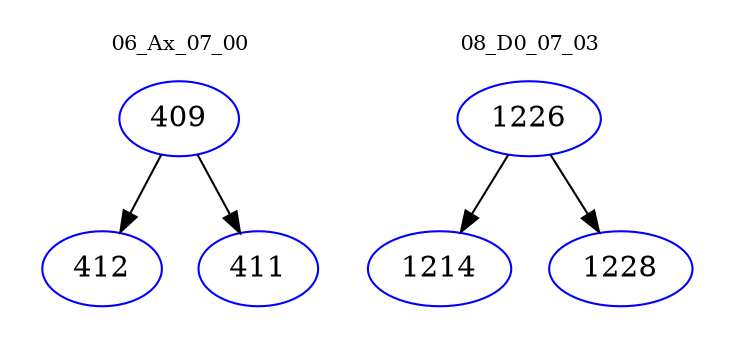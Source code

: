 digraph{
subgraph cluster_0 {
color = white
label = "06_Ax_07_00";
fontsize=10;
T0_409 [label="409", color="blue"]
T0_409 -> T0_412 [color="black"]
T0_412 [label="412", color="blue"]
T0_409 -> T0_411 [color="black"]
T0_411 [label="411", color="blue"]
}
subgraph cluster_1 {
color = white
label = "08_D0_07_03";
fontsize=10;
T1_1226 [label="1226", color="blue"]
T1_1226 -> T1_1214 [color="black"]
T1_1214 [label="1214", color="blue"]
T1_1226 -> T1_1228 [color="black"]
T1_1228 [label="1228", color="blue"]
}
}
